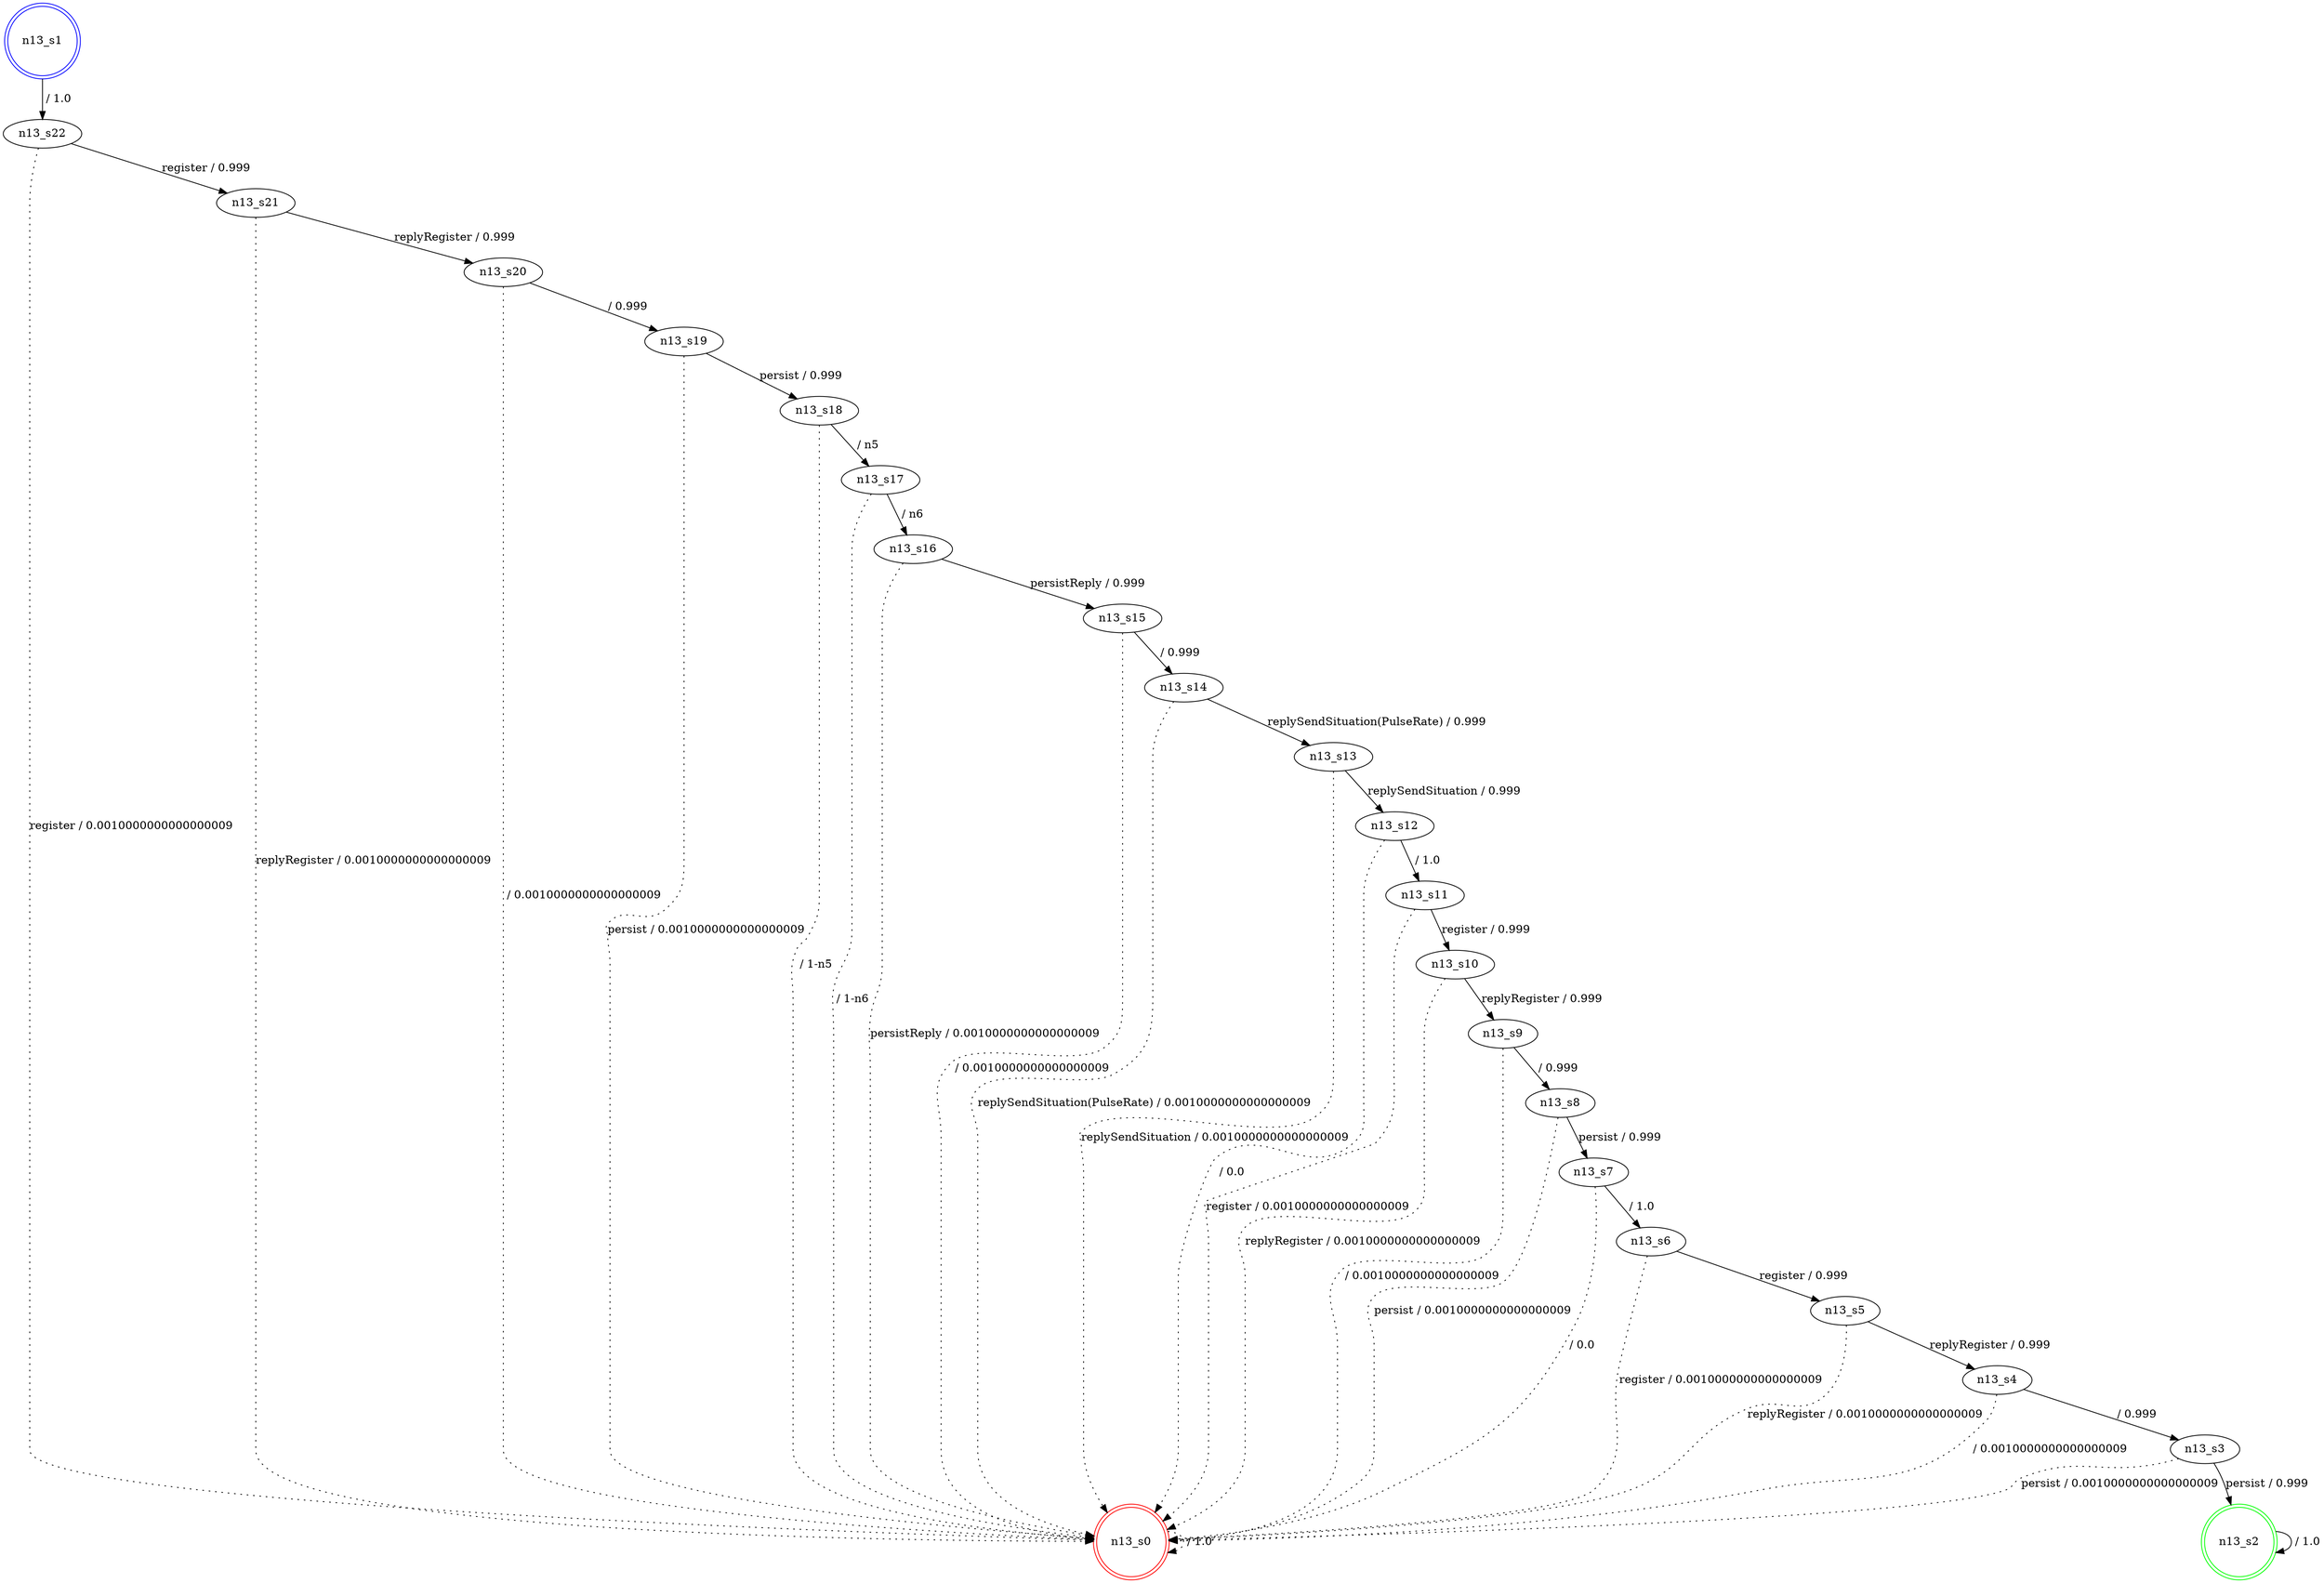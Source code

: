 digraph graphname {
n13_s0 [label="n13_s0",color=red,shape=doublecircle ];
n13_s1 [label="n13_s1",color=blue,shape=doublecircle ];
n13_s2 [label="n13_s2",color=green,shape=doublecircle ];
n13_s3 [label="n13_s3" ];
n13_s4 [label="n13_s4" ];
n13_s5 [label="n13_s5" ];
n13_s6 [label="n13_s6" ];
n13_s7 [label="n13_s7" ];
n13_s8 [label="n13_s8" ];
n13_s9 [label="n13_s9" ];
n13_s10 [label="n13_s10" ];
n13_s11 [label="n13_s11" ];
n13_s12 [label="n13_s12" ];
n13_s13 [label="n13_s13" ];
n13_s14 [label="n13_s14" ];
n13_s15 [label="n13_s15" ];
n13_s16 [label="n13_s16" ];
n13_s17 [label="n13_s17" ];
n13_s18 [label="n13_s18" ];
n13_s19 [label="n13_s19" ];
n13_s20 [label="n13_s20" ];
n13_s21 [label="n13_s21" ];
n13_s22 [label="n13_s22" ];
n13_s0 -> n13_s0 [label=" / 1.0", style=dotted];
n13_s1 -> n13_s22 [label=" / 1.0"];
n13_s2 -> n13_s2 [label=" / 1.0"];
n13_s3 -> n13_s2 [label="persist / 0.999"];
n13_s3 -> n13_s0 [label="persist / 0.0010000000000000009", style=dotted];
n13_s4 -> n13_s3 [label=" / 0.999"];
n13_s4 -> n13_s0 [label=" / 0.0010000000000000009", style=dotted];
n13_s5 -> n13_s4 [label="replyRegister / 0.999"];
n13_s5 -> n13_s0 [label="replyRegister / 0.0010000000000000009", style=dotted];
n13_s6 -> n13_s5 [label="register / 0.999"];
n13_s6 -> n13_s0 [label="register / 0.0010000000000000009", style=dotted];
n13_s7 -> n13_s6 [label=" / 1.0"];
n13_s7 -> n13_s0 [label=" / 0.0", style=dotted];
n13_s8 -> n13_s7 [label="persist / 0.999"];
n13_s8 -> n13_s0 [label="persist / 0.0010000000000000009", style=dotted];
n13_s9 -> n13_s8 [label=" / 0.999"];
n13_s9 -> n13_s0 [label=" / 0.0010000000000000009", style=dotted];
n13_s10 -> n13_s9 [label="replyRegister / 0.999"];
n13_s10 -> n13_s0 [label="replyRegister / 0.0010000000000000009", style=dotted];
n13_s11 -> n13_s10 [label="register / 0.999"];
n13_s11 -> n13_s0 [label="register / 0.0010000000000000009", style=dotted];
n13_s12 -> n13_s11 [label=" / 1.0"];
n13_s12 -> n13_s0 [label=" / 0.0", style=dotted];
n13_s13 -> n13_s12 [label="replySendSituation / 0.999"];
n13_s13 -> n13_s0 [label="replySendSituation / 0.0010000000000000009", style=dotted];
n13_s14 -> n13_s13 [label="replySendSituation(PulseRate) / 0.999"];
n13_s14 -> n13_s0 [label="replySendSituation(PulseRate) / 0.0010000000000000009", style=dotted];
n13_s15 -> n13_s14 [label=" / 0.999"];
n13_s15 -> n13_s0 [label=" / 0.0010000000000000009", style=dotted];
n13_s16 -> n13_s15 [label="persistReply / 0.999"];
n13_s16 -> n13_s0 [label="persistReply / 0.0010000000000000009", style=dotted];
n13_s17 -> n13_s16 [label=" / n6"];
n13_s17 -> n13_s0 [label=" / 1-n6", style=dotted];
n13_s18 -> n13_s17 [label=" / n5"];
n13_s18 -> n13_s0 [label=" / 1-n5", style=dotted];
n13_s19 -> n13_s18 [label="persist / 0.999"];
n13_s19 -> n13_s0 [label="persist / 0.0010000000000000009", style=dotted];
n13_s20 -> n13_s19 [label=" / 0.999"];
n13_s20 -> n13_s0 [label=" / 0.0010000000000000009", style=dotted];
n13_s21 -> n13_s20 [label="replyRegister / 0.999"];
n13_s21 -> n13_s0 [label="replyRegister / 0.0010000000000000009", style=dotted];
n13_s22 -> n13_s21 [label="register / 0.999"];
n13_s22 -> n13_s0 [label="register / 0.0010000000000000009", style=dotted];
}